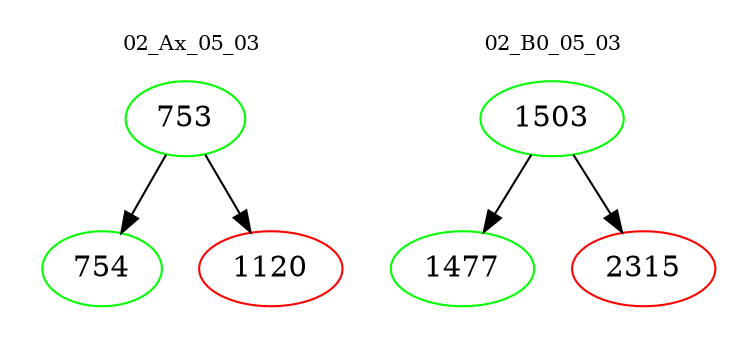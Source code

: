 digraph{
subgraph cluster_0 {
color = white
label = "02_Ax_05_03";
fontsize=10;
T0_753 [label="753", color="green"]
T0_753 -> T0_754 [color="black"]
T0_754 [label="754", color="green"]
T0_753 -> T0_1120 [color="black"]
T0_1120 [label="1120", color="red"]
}
subgraph cluster_1 {
color = white
label = "02_B0_05_03";
fontsize=10;
T1_1503 [label="1503", color="green"]
T1_1503 -> T1_1477 [color="black"]
T1_1477 [label="1477", color="green"]
T1_1503 -> T1_2315 [color="black"]
T1_2315 [label="2315", color="red"]
}
}
